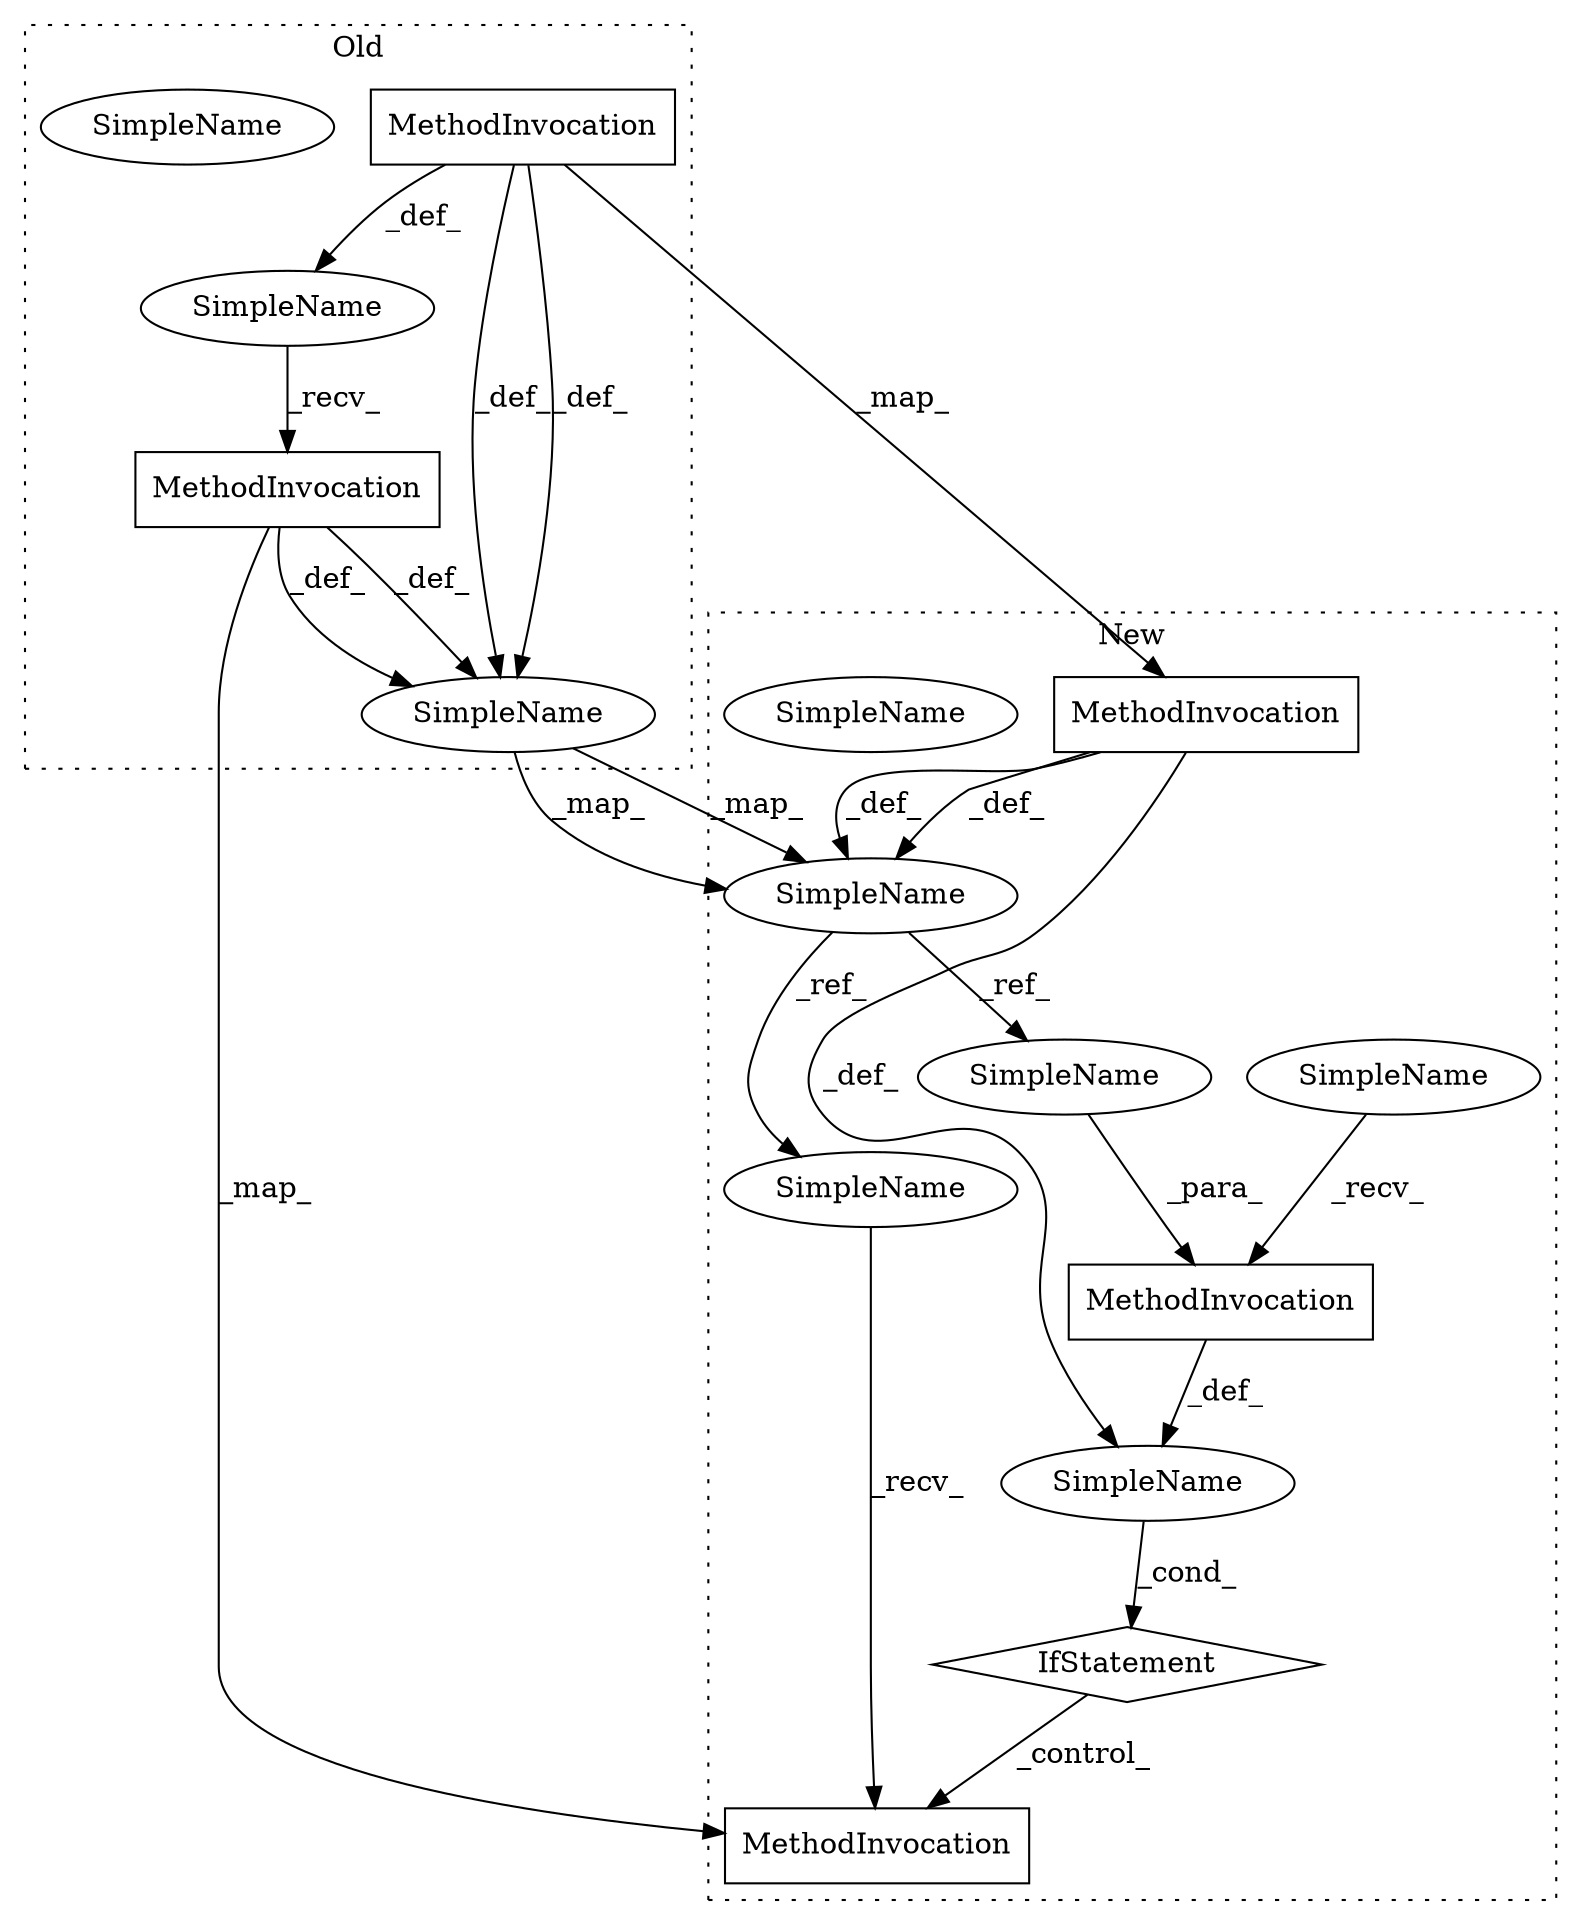 digraph G {
subgraph cluster0 {
4 [label="MethodInvocation" a="32" s="2949,2968" l="13,1" shape="box"];
6 [label="MethodInvocation" a="32" s="2970,2984" l="3,1" shape="box"];
7 [label="SimpleName" a="42" s="2937" l="6" shape="ellipse"];
9 [label="SimpleName" a="42" s="2937" l="6" shape="ellipse"];
13 [label="SimpleName" a="42" s="" l="" shape="ellipse"];
label = "Old";
style="dotted";
}
subgraph cluster1 {
1 [label="IfStatement" a="25" s="3075,3102" l="4,2" shape="diamond"];
2 [label="MethodInvocation" a="32" s="3128,3142" l="3,1" shape="box"];
3 [label="MethodInvocation" a="32" s="3085,3101" l="10,1" shape="box"];
5 [label="MethodInvocation" a="32" s="3047,3066" l="13,1" shape="box"];
8 [label="SimpleName" a="42" s="3035" l="6" shape="ellipse"];
10 [label="SimpleName" a="42" s="" l="" shape="ellipse"];
11 [label="SimpleName" a="42" s="3079" l="5" shape="ellipse"];
12 [label="SimpleName" a="42" s="3121" l="6" shape="ellipse"];
14 [label="SimpleName" a="42" s="3095" l="6" shape="ellipse"];
15 [label="SimpleName" a="42" s="3035" l="6" shape="ellipse"];
label = "New";
style="dotted";
}
1 -> 2 [label="_control_"];
3 -> 10 [label="_def_"];
4 -> 5 [label="_map_"];
4 -> 9 [label="_def_"];
4 -> 13 [label="_def_"];
4 -> 9 [label="_def_"];
5 -> 15 [label="_def_"];
5 -> 15 [label="_def_"];
5 -> 10 [label="_def_"];
6 -> 9 [label="_def_"];
6 -> 9 [label="_def_"];
6 -> 2 [label="_map_"];
9 -> 15 [label="_map_"];
9 -> 15 [label="_map_"];
10 -> 1 [label="_cond_"];
11 -> 3 [label="_recv_"];
12 -> 2 [label="_recv_"];
13 -> 6 [label="_recv_"];
14 -> 3 [label="_para_"];
15 -> 12 [label="_ref_"];
15 -> 14 [label="_ref_"];
}